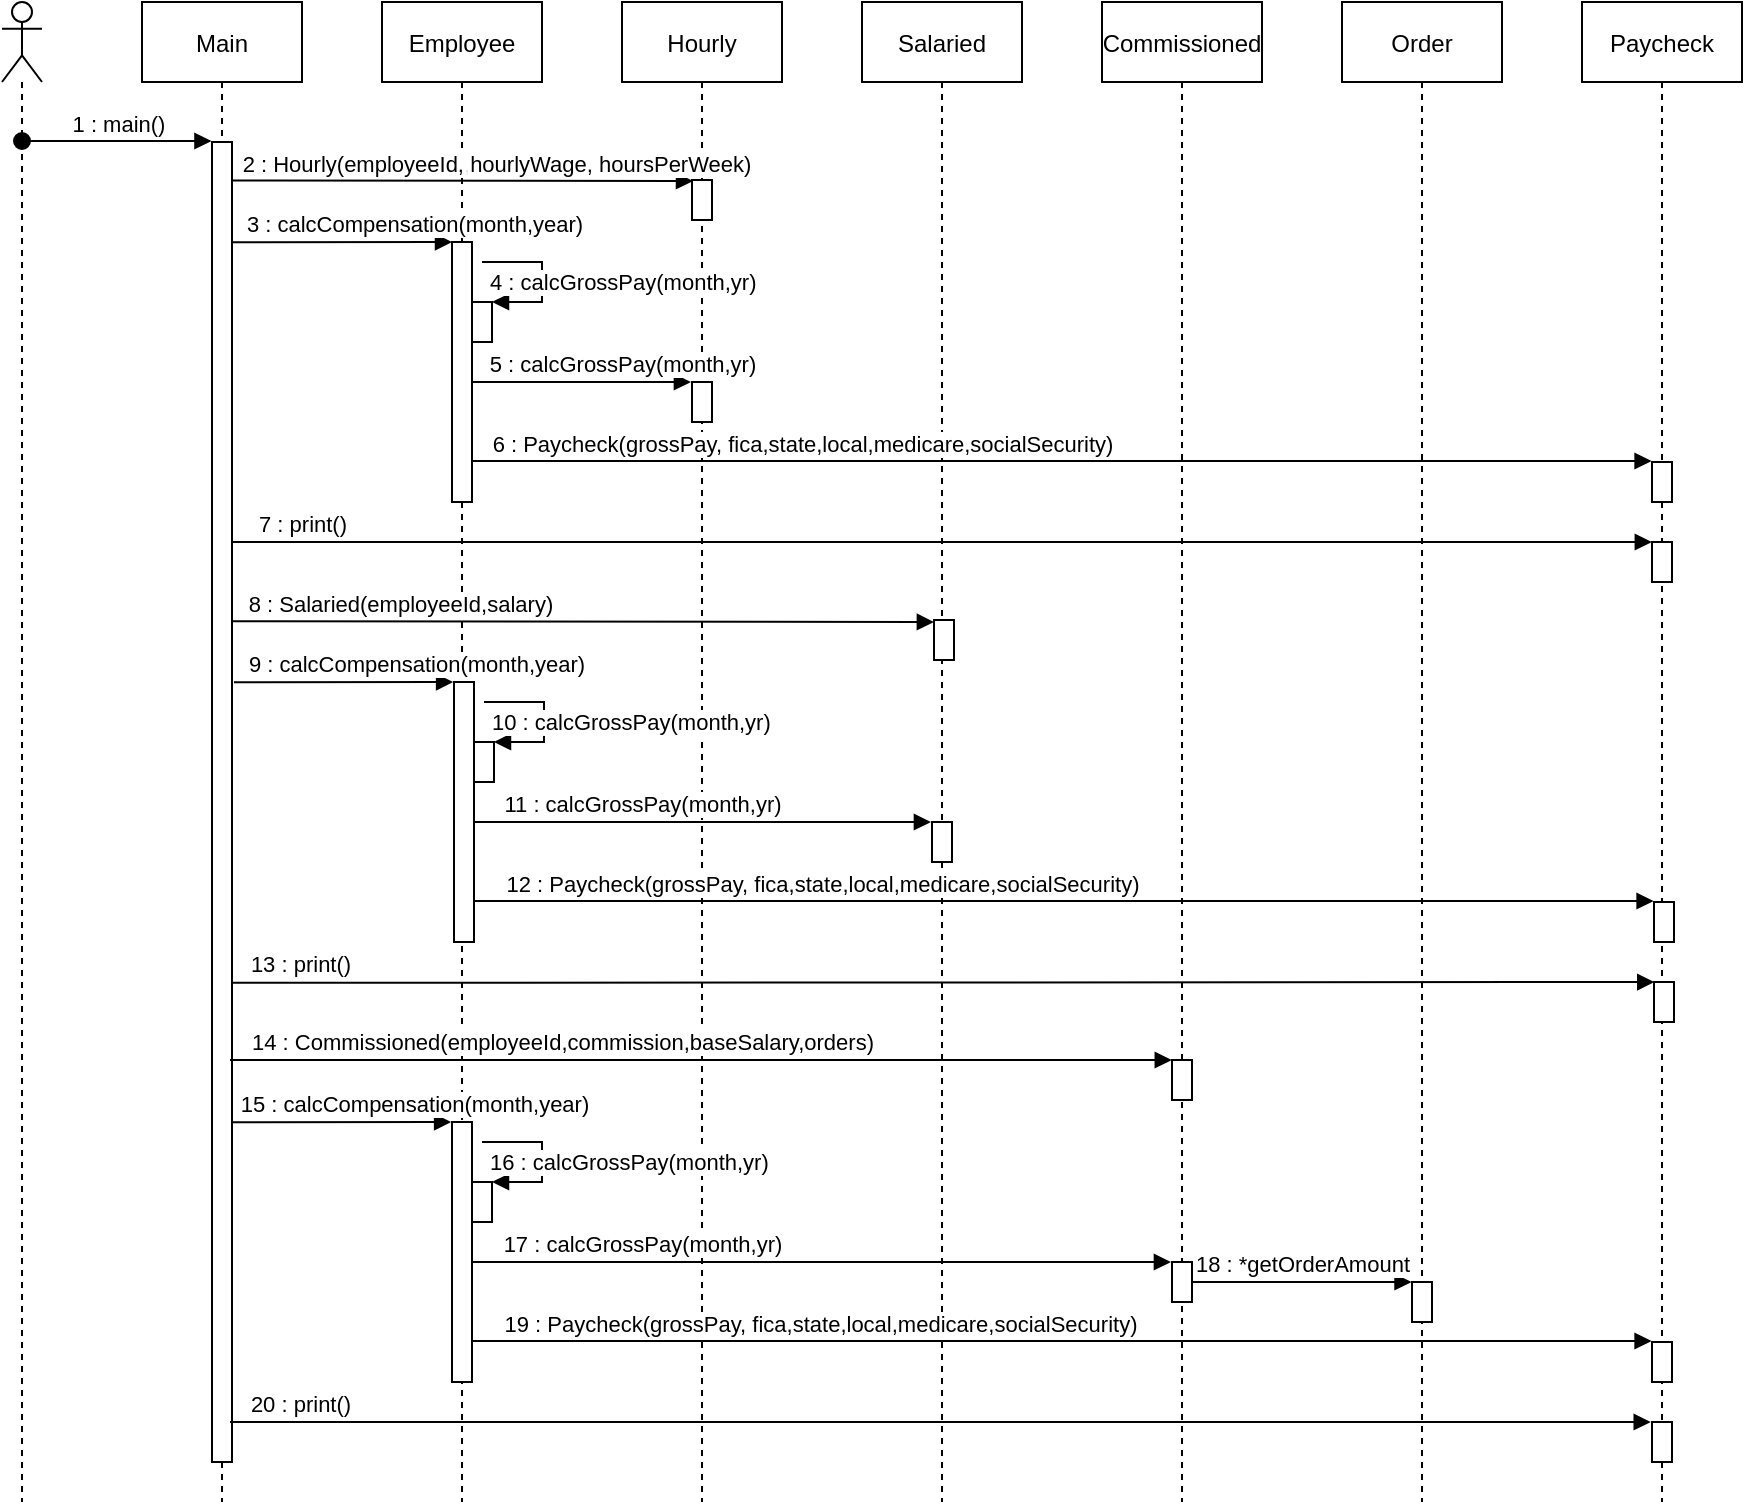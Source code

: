 <mxfile version="21.1.5" type="onedrive">
  <diagram id="kgpKYQtTHZ0yAKxKKP6v" name="Page-1">
    <mxGraphModel grid="1" page="1" gridSize="10" guides="1" tooltips="1" connect="1" arrows="1" fold="1" pageScale="1" pageWidth="850" pageHeight="1100" math="0" shadow="0">
      <root>
        <mxCell id="0" />
        <mxCell id="1" parent="0" />
        <mxCell id="x2aofLgxbH5DukJWeSKt-3" value="Hourly" style="shape=umlLifeline;perimeter=lifelinePerimeter;container=1;collapsible=0;recursiveResize=0;rounded=0;shadow=0;strokeWidth=1;" vertex="1" parent="1">
          <mxGeometry x="320" y="80" width="80" height="750" as="geometry" />
        </mxCell>
        <mxCell id="x2aofLgxbH5DukJWeSKt-15" value="" style="html=1;points=[];perimeter=orthogonalPerimeter;outlineConnect=0;targetShapes=umlLifeline;portConstraint=eastwest;newEdgeStyle={&quot;edgeStyle&quot;:&quot;elbowEdgeStyle&quot;,&quot;elbow&quot;:&quot;vertical&quot;,&quot;curved&quot;:0,&quot;rounded&quot;:0};" vertex="1" parent="x2aofLgxbH5DukJWeSKt-3">
          <mxGeometry x="35" y="89" width="10" height="20" as="geometry" />
        </mxCell>
        <mxCell id="x2aofLgxbH5DukJWeSKt-19" value="" style="html=1;points=[];perimeter=orthogonalPerimeter;outlineConnect=0;targetShapes=umlLifeline;portConstraint=eastwest;newEdgeStyle={&quot;edgeStyle&quot;:&quot;elbowEdgeStyle&quot;,&quot;elbow&quot;:&quot;vertical&quot;,&quot;curved&quot;:0,&quot;rounded&quot;:0};" vertex="1" parent="x2aofLgxbH5DukJWeSKt-3">
          <mxGeometry x="35" y="190" width="10" height="20" as="geometry" />
        </mxCell>
        <mxCell id="x2aofLgxbH5DukJWeSKt-1" value="Employee" style="shape=umlLifeline;perimeter=lifelinePerimeter;container=1;collapsible=0;recursiveResize=0;rounded=0;shadow=0;strokeWidth=1;" vertex="1" parent="1">
          <mxGeometry x="200" y="80" width="80" height="750" as="geometry" />
        </mxCell>
        <mxCell id="x2aofLgxbH5DukJWeSKt-16" value="" style="html=1;points=[];perimeter=orthogonalPerimeter;outlineConnect=0;targetShapes=umlLifeline;portConstraint=eastwest;newEdgeStyle={&quot;edgeStyle&quot;:&quot;elbowEdgeStyle&quot;,&quot;elbow&quot;:&quot;vertical&quot;,&quot;curved&quot;:0,&quot;rounded&quot;:0};" vertex="1" parent="x2aofLgxbH5DukJWeSKt-1">
          <mxGeometry x="35" y="120" width="10" height="130" as="geometry" />
        </mxCell>
        <mxCell id="x2aofLgxbH5DukJWeSKt-17" value="" style="html=1;points=[];perimeter=orthogonalPerimeter;outlineConnect=0;targetShapes=umlLifeline;portConstraint=eastwest;newEdgeStyle={&quot;edgeStyle&quot;:&quot;elbowEdgeStyle&quot;,&quot;elbow&quot;:&quot;vertical&quot;,&quot;curved&quot;:0,&quot;rounded&quot;:0};" vertex="1" parent="x2aofLgxbH5DukJWeSKt-1">
          <mxGeometry x="45" y="150" width="10" height="20" as="geometry" />
        </mxCell>
        <mxCell id="x2aofLgxbH5DukJWeSKt-18" value="4 :&amp;nbsp;calcGrossPay(month,yr)" style="html=1;align=left;spacingLeft=2;endArrow=block;rounded=0;edgeStyle=orthogonalEdgeStyle;curved=0;rounded=0;" edge="1" parent="x2aofLgxbH5DukJWeSKt-1" target="x2aofLgxbH5DukJWeSKt-17">
          <mxGeometry x="-1" y="-10" relative="1" as="geometry">
            <mxPoint x="50" y="130" as="sourcePoint" />
            <Array as="points">
              <mxPoint x="50" y="130" />
              <mxPoint x="80" y="130" />
              <mxPoint x="80" y="150" />
            </Array>
            <mxPoint as="offset" />
          </mxGeometry>
        </mxCell>
        <mxCell id="3nuBFxr9cyL0pnOWT2aG-1" value="Main" style="shape=umlLifeline;perimeter=lifelinePerimeter;container=1;collapsible=0;recursiveResize=0;rounded=0;shadow=0;strokeWidth=1;" vertex="1" parent="1">
          <mxGeometry x="80" y="80" width="80" height="750" as="geometry" />
        </mxCell>
        <mxCell id="3nuBFxr9cyL0pnOWT2aG-2" value="" style="points=[];perimeter=orthogonalPerimeter;rounded=0;shadow=0;strokeWidth=1;" vertex="1" parent="3nuBFxr9cyL0pnOWT2aG-1">
          <mxGeometry x="35" y="70" width="10" height="660" as="geometry" />
        </mxCell>
        <mxCell id="x2aofLgxbH5DukJWeSKt-14" value="3 :&amp;nbsp;calcCompensation(month,year)" style="html=1;verticalAlign=bottom;endArrow=block;edgeStyle=elbowEdgeStyle;elbow=vertical;curved=0;rounded=0;" edge="1" parent="3nuBFxr9cyL0pnOWT2aG-1" target="x2aofLgxbH5DukJWeSKt-16">
          <mxGeometry x="0.65" width="80" relative="1" as="geometry">
            <mxPoint x="45" y="120.1" as="sourcePoint" />
            <mxPoint x="150" y="120" as="targetPoint" />
            <mxPoint as="offset" />
          </mxGeometry>
        </mxCell>
        <mxCell id="f6PvwknIJTiLVUcRaE0x-12" value="" style="shape=umlLifeline;participant=umlActor;perimeter=lifelinePerimeter;whiteSpace=wrap;html=1;container=1;collapsible=0;recursiveResize=0;verticalAlign=top;spacingTop=36;outlineConnect=0;fontColor=#FF00FF;" vertex="1" parent="1">
          <mxGeometry x="10" y="80" width="20" height="750" as="geometry" />
        </mxCell>
        <mxCell id="x2aofLgxbH5DukJWeSKt-5" value="Salaried" style="shape=umlLifeline;perimeter=lifelinePerimeter;container=1;collapsible=0;recursiveResize=0;rounded=0;shadow=0;strokeWidth=1;" vertex="1" parent="1">
          <mxGeometry x="440" y="80" width="80" height="750" as="geometry" />
        </mxCell>
        <mxCell id="x2aofLgxbH5DukJWeSKt-26" value="" style="html=1;points=[];perimeter=orthogonalPerimeter;outlineConnect=0;targetShapes=umlLifeline;portConstraint=eastwest;newEdgeStyle={&quot;edgeStyle&quot;:&quot;elbowEdgeStyle&quot;,&quot;elbow&quot;:&quot;vertical&quot;,&quot;curved&quot;:0,&quot;rounded&quot;:0};" vertex="1" parent="x2aofLgxbH5DukJWeSKt-5">
          <mxGeometry x="35" y="410" width="10" height="20" as="geometry" />
        </mxCell>
        <mxCell id="x2aofLgxbH5DukJWeSKt-7" value="Commissioned" style="shape=umlLifeline;perimeter=lifelinePerimeter;container=1;collapsible=0;recursiveResize=0;rounded=0;shadow=0;strokeWidth=1;" vertex="1" parent="1">
          <mxGeometry x="560" y="80" width="80" height="750" as="geometry" />
        </mxCell>
        <mxCell id="x2aofLgxbH5DukJWeSKt-38" value="" style="html=1;points=[];perimeter=orthogonalPerimeter;outlineConnect=0;targetShapes=umlLifeline;portConstraint=eastwest;newEdgeStyle={&quot;edgeStyle&quot;:&quot;elbowEdgeStyle&quot;,&quot;elbow&quot;:&quot;vertical&quot;,&quot;curved&quot;:0,&quot;rounded&quot;:0};" vertex="1" parent="x2aofLgxbH5DukJWeSKt-7">
          <mxGeometry x="35" y="529" width="10" height="20" as="geometry" />
        </mxCell>
        <mxCell id="x2aofLgxbH5DukJWeSKt-37" value="" style="html=1;points=[];perimeter=orthogonalPerimeter;outlineConnect=0;targetShapes=umlLifeline;portConstraint=eastwest;newEdgeStyle={&quot;edgeStyle&quot;:&quot;elbowEdgeStyle&quot;,&quot;elbow&quot;:&quot;vertical&quot;,&quot;curved&quot;:0,&quot;rounded&quot;:0};" vertex="1" parent="x2aofLgxbH5DukJWeSKt-7">
          <mxGeometry x="35" y="630" width="10" height="20" as="geometry" />
        </mxCell>
        <mxCell id="x2aofLgxbH5DukJWeSKt-9" value="Order" style="shape=umlLifeline;perimeter=lifelinePerimeter;container=1;collapsible=0;recursiveResize=0;rounded=0;shadow=0;strokeWidth=1;" vertex="1" parent="1">
          <mxGeometry x="680" y="80" width="80" height="750" as="geometry" />
        </mxCell>
        <mxCell id="x2aofLgxbH5DukJWeSKt-49" value="" style="html=1;points=[];perimeter=orthogonalPerimeter;outlineConnect=0;targetShapes=umlLifeline;portConstraint=eastwest;newEdgeStyle={&quot;edgeStyle&quot;:&quot;elbowEdgeStyle&quot;,&quot;elbow&quot;:&quot;vertical&quot;,&quot;curved&quot;:0,&quot;rounded&quot;:0};" vertex="1" parent="x2aofLgxbH5DukJWeSKt-9">
          <mxGeometry x="35" y="640" width="10" height="20" as="geometry" />
        </mxCell>
        <mxCell id="x2aofLgxbH5DukJWeSKt-11" value="Paycheck" style="shape=umlLifeline;perimeter=lifelinePerimeter;container=1;collapsible=0;recursiveResize=0;rounded=0;shadow=0;strokeWidth=1;" vertex="1" parent="1">
          <mxGeometry x="800" y="80" width="80" height="750" as="geometry" />
        </mxCell>
        <mxCell id="x2aofLgxbH5DukJWeSKt-21" value="" style="html=1;points=[];perimeter=orthogonalPerimeter;outlineConnect=0;targetShapes=umlLifeline;portConstraint=eastwest;newEdgeStyle={&quot;edgeStyle&quot;:&quot;elbowEdgeStyle&quot;,&quot;elbow&quot;:&quot;vertical&quot;,&quot;curved&quot;:0,&quot;rounded&quot;:0};" vertex="1" parent="x2aofLgxbH5DukJWeSKt-11">
          <mxGeometry x="35" y="230" width="10" height="20" as="geometry" />
        </mxCell>
        <mxCell id="x2aofLgxbH5DukJWeSKt-23" value="" style="html=1;points=[];perimeter=orthogonalPerimeter;outlineConnect=0;targetShapes=umlLifeline;portConstraint=eastwest;newEdgeStyle={&quot;edgeStyle&quot;:&quot;elbowEdgeStyle&quot;,&quot;elbow&quot;:&quot;vertical&quot;,&quot;curved&quot;:0,&quot;rounded&quot;:0};" vertex="1" parent="x2aofLgxbH5DukJWeSKt-11">
          <mxGeometry x="35" y="270" width="10" height="20" as="geometry" />
        </mxCell>
        <mxCell id="x2aofLgxbH5DukJWeSKt-12" value="1 : main()" style="html=1;verticalAlign=bottom;startArrow=oval;startFill=1;endArrow=block;startSize=8;edgeStyle=elbowEdgeStyle;elbow=vertical;curved=0;rounded=0;entryX=-0.027;entryY=-0.001;entryDx=0;entryDy=0;entryPerimeter=0;" edge="1" parent="1" source="f6PvwknIJTiLVUcRaE0x-12" target="3nuBFxr9cyL0pnOWT2aG-2">
          <mxGeometry width="60" relative="1" as="geometry">
            <mxPoint x="50" y="150" as="sourcePoint" />
            <mxPoint x="110" y="150" as="targetPoint" />
          </mxGeometry>
        </mxCell>
        <mxCell id="x2aofLgxbH5DukJWeSKt-13" value="2 :&amp;nbsp;Hourly(employeeId,&lt;font color=&quot;#e6e6fa&quot;&gt;,&lt;/font&gt;hourlyWage, hoursPerWeek)" style="html=1;verticalAlign=bottom;endArrow=block;edgeStyle=elbowEdgeStyle;elbow=vertical;curved=0;rounded=0;exitX=0.993;exitY=0.023;exitDx=0;exitDy=0;exitPerimeter=0;entryX=0.05;entryY=-0.001;entryDx=0;entryDy=0;entryPerimeter=0;" edge="1" parent="1">
          <mxGeometry x="0.147" width="80" relative="1" as="geometry">
            <mxPoint x="124.93" y="169.2" as="sourcePoint" />
            <mxPoint x="355.5" y="169.92" as="targetPoint" />
            <mxPoint as="offset" />
          </mxGeometry>
        </mxCell>
        <mxCell id="x2aofLgxbH5DukJWeSKt-20" value="5 :&amp;nbsp;calcGrossPay(month,yr)" style="html=1;verticalAlign=bottom;endArrow=block;edgeStyle=elbowEdgeStyle;elbow=vertical;curved=0;rounded=0;entryX=-0.055;entryY=-0.004;entryDx=0;entryDy=0;entryPerimeter=0;" edge="1" parent="1" source="x2aofLgxbH5DukJWeSKt-16" target="x2aofLgxbH5DukJWeSKt-19">
          <mxGeometry x="0.369" width="80" relative="1" as="geometry">
            <mxPoint x="255" y="269.63" as="sourcePoint" />
            <mxPoint x="335" y="269.63" as="targetPoint" />
            <mxPoint as="offset" />
          </mxGeometry>
        </mxCell>
        <mxCell id="x2aofLgxbH5DukJWeSKt-22" value="6 :&amp;nbsp;Paycheck(grossPay, fica,state,local,medicare,socialSecurity)&lt;p style=&quot;margin: 0cm; font-size: 12pt; font-family: Calibri, sans-serif; text-align: start;&quot; class=&quot;MsoNormal&quot;&gt;&lt;span lang=&quot;EN-US&quot;&gt;&lt;/span&gt;&lt;/p&gt;" style="html=1;verticalAlign=bottom;endArrow=block;edgeStyle=elbowEdgeStyle;elbow=vertical;curved=0;rounded=0;entryX=-0.021;entryY=-0.023;entryDx=0;entryDy=0;entryPerimeter=0;" edge="1" parent="1" source="x2aofLgxbH5DukJWeSKt-16" target="x2aofLgxbH5DukJWeSKt-21">
          <mxGeometry x="-0.441" width="80" relative="1" as="geometry">
            <mxPoint x="270" y="310" as="sourcePoint" />
            <mxPoint x="770" y="310" as="targetPoint" />
            <mxPoint as="offset" />
          </mxGeometry>
        </mxCell>
        <mxCell id="x2aofLgxbH5DukJWeSKt-24" value="7 : print()" style="html=1;verticalAlign=bottom;endArrow=block;edgeStyle=elbowEdgeStyle;elbow=vertical;curved=0;rounded=0;entryX=-0.009;entryY=0.004;entryDx=0;entryDy=0;entryPerimeter=0;exitX=1.017;exitY=0.303;exitDx=0;exitDy=0;exitPerimeter=0;" edge="1" parent="1" source="3nuBFxr9cyL0pnOWT2aG-2" target="x2aofLgxbH5DukJWeSKt-23">
          <mxGeometry x="-0.901" width="80" relative="1" as="geometry">
            <mxPoint x="132" y="350" as="sourcePoint" />
            <mxPoint x="831.5" y="350.021" as="targetPoint" />
            <mxPoint as="offset" />
          </mxGeometry>
        </mxCell>
        <mxCell id="x2aofLgxbH5DukJWeSKt-25" value="" style="html=1;points=[];perimeter=orthogonalPerimeter;outlineConnect=0;targetShapes=umlLifeline;portConstraint=eastwest;newEdgeStyle={&quot;edgeStyle&quot;:&quot;elbowEdgeStyle&quot;,&quot;elbow&quot;:&quot;vertical&quot;,&quot;curved&quot;:0,&quot;rounded&quot;:0};" vertex="1" parent="1">
          <mxGeometry x="476" y="389" width="10" height="20" as="geometry" />
        </mxCell>
        <mxCell id="x2aofLgxbH5DukJWeSKt-27" value="" style="html=1;points=[];perimeter=orthogonalPerimeter;outlineConnect=0;targetShapes=umlLifeline;portConstraint=eastwest;newEdgeStyle={&quot;edgeStyle&quot;:&quot;elbowEdgeStyle&quot;,&quot;elbow&quot;:&quot;vertical&quot;,&quot;curved&quot;:0,&quot;rounded&quot;:0};" vertex="1" parent="1">
          <mxGeometry x="236" y="420" width="10" height="130" as="geometry" />
        </mxCell>
        <mxCell id="x2aofLgxbH5DukJWeSKt-28" value="" style="html=1;points=[];perimeter=orthogonalPerimeter;outlineConnect=0;targetShapes=umlLifeline;portConstraint=eastwest;newEdgeStyle={&quot;edgeStyle&quot;:&quot;elbowEdgeStyle&quot;,&quot;elbow&quot;:&quot;vertical&quot;,&quot;curved&quot;:0,&quot;rounded&quot;:0};" vertex="1" parent="1">
          <mxGeometry x="246" y="450" width="10" height="20" as="geometry" />
        </mxCell>
        <mxCell id="x2aofLgxbH5DukJWeSKt-29" value="10 :&amp;nbsp;calcGrossPay(month,yr)" style="html=1;align=left;spacingLeft=2;endArrow=block;rounded=0;edgeStyle=orthogonalEdgeStyle;curved=0;rounded=0;" edge="1" parent="1" target="x2aofLgxbH5DukJWeSKt-28">
          <mxGeometry x="-1" y="-10" relative="1" as="geometry">
            <mxPoint x="251" y="430" as="sourcePoint" />
            <Array as="points">
              <mxPoint x="251" y="430" />
              <mxPoint x="281" y="430" />
              <mxPoint x="281" y="450" />
            </Array>
            <mxPoint as="offset" />
          </mxGeometry>
        </mxCell>
        <mxCell id="x2aofLgxbH5DukJWeSKt-30" value="9 :&amp;nbsp;calcCompensation(month,year)" style="html=1;verticalAlign=bottom;endArrow=block;edgeStyle=elbowEdgeStyle;elbow=vertical;curved=0;rounded=0;entryX=-0.045;entryY=-0.002;entryDx=0;entryDy=0;entryPerimeter=0;" edge="1" parent="1" target="x2aofLgxbH5DukJWeSKt-27">
          <mxGeometry x="0.655" width="80" relative="1" as="geometry">
            <mxPoint x="126" y="420.1" as="sourcePoint" />
            <mxPoint x="231" y="420" as="targetPoint" />
            <mxPoint as="offset" />
          </mxGeometry>
        </mxCell>
        <mxCell id="x2aofLgxbH5DukJWeSKt-31" value="" style="html=1;points=[];perimeter=orthogonalPerimeter;outlineConnect=0;targetShapes=umlLifeline;portConstraint=eastwest;newEdgeStyle={&quot;edgeStyle&quot;:&quot;elbowEdgeStyle&quot;,&quot;elbow&quot;:&quot;vertical&quot;,&quot;curved&quot;:0,&quot;rounded&quot;:0};" vertex="1" parent="1">
          <mxGeometry x="836" y="530" width="10" height="20" as="geometry" />
        </mxCell>
        <mxCell id="x2aofLgxbH5DukJWeSKt-32" value="" style="html=1;points=[];perimeter=orthogonalPerimeter;outlineConnect=0;targetShapes=umlLifeline;portConstraint=eastwest;newEdgeStyle={&quot;edgeStyle&quot;:&quot;elbowEdgeStyle&quot;,&quot;elbow&quot;:&quot;vertical&quot;,&quot;curved&quot;:0,&quot;rounded&quot;:0};" vertex="1" parent="1">
          <mxGeometry x="836" y="570" width="10" height="20" as="geometry" />
        </mxCell>
        <mxCell id="x2aofLgxbH5DukJWeSKt-33" value="8 :&amp;nbsp;Salaried(employeeId,salary)" style="html=1;verticalAlign=bottom;endArrow=block;edgeStyle=elbowEdgeStyle;elbow=vertical;curved=0;rounded=0;exitX=1.01;exitY=0.363;exitDx=0;exitDy=0;exitPerimeter=0;entryX=-0.007;entryY=0.024;entryDx=0;entryDy=0;entryPerimeter=0;" edge="1" parent="1" source="3nuBFxr9cyL0pnOWT2aG-2" target="x2aofLgxbH5DukJWeSKt-25">
          <mxGeometry x="-0.519" width="80" relative="1" as="geometry">
            <mxPoint x="130" y="390" as="sourcePoint" />
            <mxPoint x="470" y="390" as="targetPoint" />
            <mxPoint as="offset" />
            <Array as="points">
              <mxPoint x="150" y="390" />
            </Array>
          </mxGeometry>
        </mxCell>
        <mxCell id="x2aofLgxbH5DukJWeSKt-34" value="11 :&amp;nbsp;calcGrossPay(month,yr)" style="html=1;verticalAlign=bottom;endArrow=block;edgeStyle=elbowEdgeStyle;elbow=vertical;curved=0;rounded=0;entryX=-0.055;entryY=-0.004;entryDx=0;entryDy=0;entryPerimeter=0;" edge="1" parent="1" source="x2aofLgxbH5DukJWeSKt-27" target="x2aofLgxbH5DukJWeSKt-26">
          <mxGeometry x="-0.266" width="80" relative="1" as="geometry">
            <mxPoint x="256" y="489.63" as="sourcePoint" />
            <mxPoint x="336" y="489.63" as="targetPoint" />
            <mxPoint as="offset" />
          </mxGeometry>
        </mxCell>
        <mxCell id="x2aofLgxbH5DukJWeSKt-35" value="12 :&amp;nbsp;Paycheck(grossPay, fica,state,local,medicare,socialSecurity)&lt;p style=&quot;margin: 0cm; font-size: 12pt; font-family: Calibri, sans-serif; text-align: start;&quot; class=&quot;MsoNormal&quot;&gt;&lt;span lang=&quot;EN-US&quot;&gt;&lt;/span&gt;&lt;/p&gt;" style="html=1;verticalAlign=bottom;endArrow=block;edgeStyle=elbowEdgeStyle;elbow=vertical;curved=0;rounded=0;entryX=-0.021;entryY=-0.023;entryDx=0;entryDy=0;entryPerimeter=0;" edge="1" parent="1" source="x2aofLgxbH5DukJWeSKt-27" target="x2aofLgxbH5DukJWeSKt-31">
          <mxGeometry x="-0.41" width="80" relative="1" as="geometry">
            <mxPoint x="271" y="530" as="sourcePoint" />
            <mxPoint x="771" y="530" as="targetPoint" />
            <mxPoint as="offset" />
          </mxGeometry>
        </mxCell>
        <mxCell id="x2aofLgxbH5DukJWeSKt-36" value="13 : print()" style="html=1;verticalAlign=bottom;endArrow=block;edgeStyle=elbowEdgeStyle;elbow=vertical;curved=0;rounded=0;entryX=0.013;entryY=0;entryDx=0;entryDy=0;entryPerimeter=0;exitX=0.983;exitY=0.637;exitDx=0;exitDy=0;exitPerimeter=0;" edge="1" parent="1" source="3nuBFxr9cyL0pnOWT2aG-2" target="x2aofLgxbH5DukJWeSKt-32">
          <mxGeometry x="-0.901" width="80" relative="1" as="geometry">
            <mxPoint x="140" y="570" as="sourcePoint" />
            <mxPoint x="800" y="570" as="targetPoint" />
            <mxPoint as="offset" />
            <Array as="points">
              <mxPoint x="800" y="570" />
            </Array>
          </mxGeometry>
        </mxCell>
        <mxCell id="x2aofLgxbH5DukJWeSKt-39" value="" style="html=1;points=[];perimeter=orthogonalPerimeter;outlineConnect=0;targetShapes=umlLifeline;portConstraint=eastwest;newEdgeStyle={&quot;edgeStyle&quot;:&quot;elbowEdgeStyle&quot;,&quot;elbow&quot;:&quot;vertical&quot;,&quot;curved&quot;:0,&quot;rounded&quot;:0};" vertex="1" parent="1">
          <mxGeometry x="235" y="640" width="10" height="130" as="geometry" />
        </mxCell>
        <mxCell id="x2aofLgxbH5DukJWeSKt-40" value="" style="html=1;points=[];perimeter=orthogonalPerimeter;outlineConnect=0;targetShapes=umlLifeline;portConstraint=eastwest;newEdgeStyle={&quot;edgeStyle&quot;:&quot;elbowEdgeStyle&quot;,&quot;elbow&quot;:&quot;vertical&quot;,&quot;curved&quot;:0,&quot;rounded&quot;:0};" vertex="1" parent="1">
          <mxGeometry x="245" y="670" width="10" height="20" as="geometry" />
        </mxCell>
        <mxCell id="x2aofLgxbH5DukJWeSKt-41" value="16 :&amp;nbsp;calcGrossPay(month,yr)" style="html=1;align=left;spacingLeft=2;endArrow=block;rounded=0;edgeStyle=orthogonalEdgeStyle;curved=0;rounded=0;" edge="1" parent="1" target="x2aofLgxbH5DukJWeSKt-40">
          <mxGeometry x="-1" y="-10" relative="1" as="geometry">
            <mxPoint x="250" y="650" as="sourcePoint" />
            <Array as="points">
              <mxPoint x="250" y="650" />
              <mxPoint x="280" y="650" />
              <mxPoint x="280" y="670" />
            </Array>
            <mxPoint as="offset" />
          </mxGeometry>
        </mxCell>
        <mxCell id="x2aofLgxbH5DukJWeSKt-42" value="15 :&amp;nbsp;calcCompensation(month,year)" style="html=1;verticalAlign=bottom;endArrow=block;edgeStyle=elbowEdgeStyle;elbow=vertical;curved=0;rounded=0;entryX=-0.045;entryY=-0.002;entryDx=0;entryDy=0;entryPerimeter=0;" edge="1" parent="1" target="x2aofLgxbH5DukJWeSKt-39">
          <mxGeometry x="0.655" width="80" relative="1" as="geometry">
            <mxPoint x="125" y="640.1" as="sourcePoint" />
            <mxPoint x="230" y="640" as="targetPoint" />
            <mxPoint as="offset" />
          </mxGeometry>
        </mxCell>
        <mxCell id="x2aofLgxbH5DukJWeSKt-43" value="" style="html=1;points=[];perimeter=orthogonalPerimeter;outlineConnect=0;targetShapes=umlLifeline;portConstraint=eastwest;newEdgeStyle={&quot;edgeStyle&quot;:&quot;elbowEdgeStyle&quot;,&quot;elbow&quot;:&quot;vertical&quot;,&quot;curved&quot;:0,&quot;rounded&quot;:0};" vertex="1" parent="1">
          <mxGeometry x="835" y="750" width="10" height="20" as="geometry" />
        </mxCell>
        <mxCell id="x2aofLgxbH5DukJWeSKt-44" value="" style="html=1;points=[];perimeter=orthogonalPerimeter;outlineConnect=0;targetShapes=umlLifeline;portConstraint=eastwest;newEdgeStyle={&quot;edgeStyle&quot;:&quot;elbowEdgeStyle&quot;,&quot;elbow&quot;:&quot;vertical&quot;,&quot;curved&quot;:0,&quot;rounded&quot;:0};" vertex="1" parent="1">
          <mxGeometry x="835" y="790" width="10" height="20" as="geometry" />
        </mxCell>
        <mxCell id="x2aofLgxbH5DukJWeSKt-45" value="14 :&amp;nbsp;Commissioned(employeeId,commission,baseSalary,orders)" style="html=1;verticalAlign=bottom;endArrow=block;edgeStyle=elbowEdgeStyle;elbow=vertical;curved=0;rounded=0;exitX=0.982;exitY=0.346;exitDx=0;exitDy=0;exitPerimeter=0;entryX=-0.011;entryY=0.009;entryDx=0;entryDy=0;entryPerimeter=0;" edge="1" parent="1" target="x2aofLgxbH5DukJWeSKt-38">
          <mxGeometry x="-0.293" width="80" relative="1" as="geometry">
            <mxPoint x="124" y="609" as="sourcePoint" />
            <mxPoint x="355.5" y="609.92" as="targetPoint" />
            <mxPoint x="-1" as="offset" />
          </mxGeometry>
        </mxCell>
        <mxCell id="x2aofLgxbH5DukJWeSKt-46" value="17 :&amp;nbsp;calcGrossPay(month,yr)" style="html=1;verticalAlign=bottom;endArrow=block;edgeStyle=elbowEdgeStyle;elbow=vertical;curved=0;rounded=0;entryX=-0.055;entryY=-0.004;entryDx=0;entryDy=0;entryPerimeter=0;" edge="1" parent="1" source="x2aofLgxbH5DukJWeSKt-39" target="x2aofLgxbH5DukJWeSKt-37">
          <mxGeometry x="-0.514" width="80" relative="1" as="geometry">
            <mxPoint x="255" y="709.63" as="sourcePoint" />
            <mxPoint x="335" y="709.63" as="targetPoint" />
            <mxPoint as="offset" />
          </mxGeometry>
        </mxCell>
        <mxCell id="x2aofLgxbH5DukJWeSKt-47" value="19 :&amp;nbsp;Paycheck(grossPay, fica,state,local,medicare,socialSecurity)&lt;p style=&quot;margin: 0cm; font-size: 12pt; font-family: Calibri, sans-serif; text-align: start;&quot; class=&quot;MsoNormal&quot;&gt;&lt;span lang=&quot;EN-US&quot;&gt;&lt;/span&gt;&lt;/p&gt;" style="html=1;verticalAlign=bottom;endArrow=block;edgeStyle=elbowEdgeStyle;elbow=vertical;curved=0;rounded=0;entryX=-0.021;entryY=-0.023;entryDx=0;entryDy=0;entryPerimeter=0;" edge="1" parent="1" source="x2aofLgxbH5DukJWeSKt-39" target="x2aofLgxbH5DukJWeSKt-43">
          <mxGeometry x="-0.411" width="80" relative="1" as="geometry">
            <mxPoint x="270" y="750" as="sourcePoint" />
            <mxPoint x="770" y="750" as="targetPoint" />
            <mxPoint as="offset" />
          </mxGeometry>
        </mxCell>
        <mxCell id="x2aofLgxbH5DukJWeSKt-48" value="20 : print()" style="html=1;verticalAlign=bottom;endArrow=block;edgeStyle=elbowEdgeStyle;elbow=vertical;curved=0;rounded=0;exitX=0.978;exitY=0.608;exitDx=0;exitDy=0;exitPerimeter=0;entryX=-0.064;entryY=-0.013;entryDx=0;entryDy=0;entryPerimeter=0;" edge="1" parent="1" target="x2aofLgxbH5DukJWeSKt-44">
          <mxGeometry x="-0.901" width="80" relative="1" as="geometry">
            <mxPoint x="124" y="790" as="sourcePoint" />
            <mxPoint x="790" y="790" as="targetPoint" />
            <mxPoint as="offset" />
          </mxGeometry>
        </mxCell>
        <mxCell id="x2aofLgxbH5DukJWeSKt-50" value="18 : *getOrderAmount" style="html=1;verticalAlign=bottom;endArrow=block;edgeStyle=elbowEdgeStyle;elbow=vertical;curved=0;rounded=0;exitX=0.983;exitY=0.5;exitDx=0;exitDy=0;exitPerimeter=0;entryX=-0.024;entryY=-0.013;entryDx=0;entryDy=0;entryPerimeter=0;" edge="1" parent="1" source="x2aofLgxbH5DukJWeSKt-37" target="x2aofLgxbH5DukJWeSKt-49">
          <mxGeometry x="0.006" width="80" relative="1" as="geometry">
            <mxPoint x="620" y="720" as="sourcePoint" />
            <mxPoint x="700" y="720" as="targetPoint" />
            <mxPoint as="offset" />
          </mxGeometry>
        </mxCell>
      </root>
    </mxGraphModel>
  </diagram>
</mxfile>
